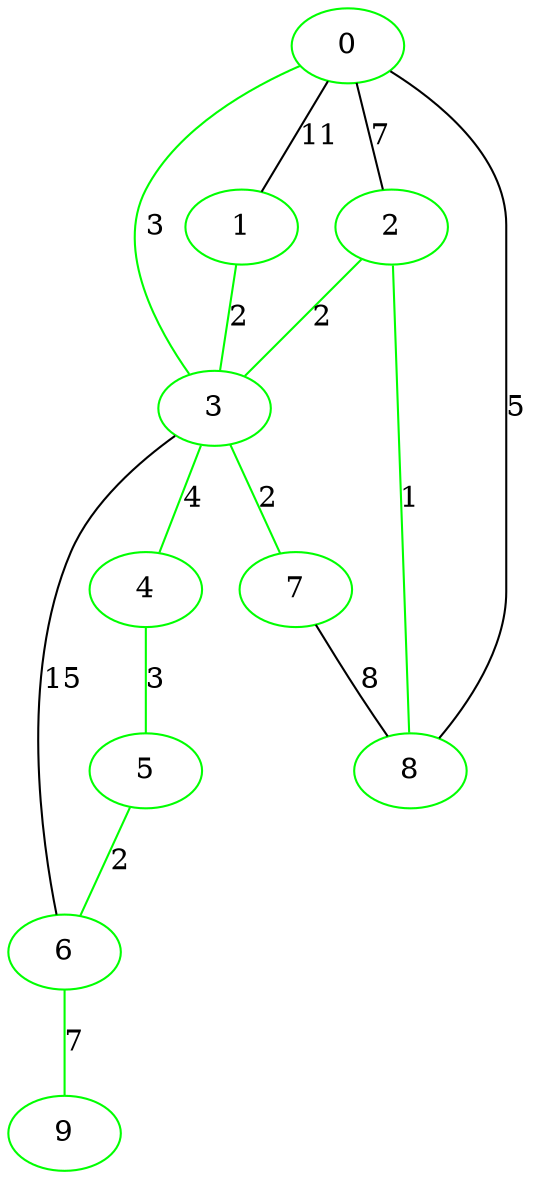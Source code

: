 graph G {
0 [label="0", color=green];
1 [label="1", color=green];
2 [label="2", color=green];
3 [label="3", color=green];
4 [label="4", color=green];
5 [label="5", color=green];
6 [label="6", color=green];
7 [label="7", color=green];
8 [label="8", color=green];
9 [label="9", color=green];
0 -- 1 [label="11"];
0 -- 2 [label="7"];
0 -- 3 [label="3", color=green];
0 -- 8 [label="5"];
1 -- 3 [label="2", color=green];
2 -- 3 [label="2", color=green];
2 -- 8 [label="1", color=green];
3 -- 4 [label="4", color=green];
3 -- 6 [label="15"];
3 -- 7 [label="2", color=green];
4 -- 5 [label="3", color=green];
5 -- 6 [label="2", color=green];
6 -- 9 [label="7", color=green];
7 -- 8 [label="8"];
}
